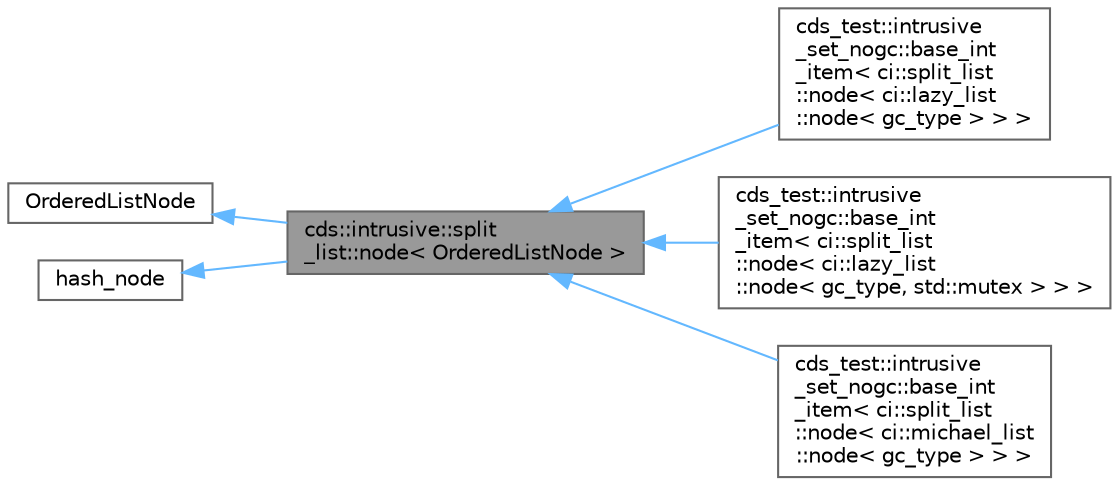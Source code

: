 digraph "cds::intrusive::split_list::node&lt; OrderedListNode &gt;"
{
 // LATEX_PDF_SIZE
  bgcolor="transparent";
  edge [fontname=Helvetica,fontsize=10,labelfontname=Helvetica,labelfontsize=10];
  node [fontname=Helvetica,fontsize=10,shape=box,height=0.2,width=0.4];
  rankdir="LR";
  Node1 [id="Node000001",label="cds::intrusive::split\l_list::node\< OrderedListNode \>",height=0.2,width=0.4,color="gray40", fillcolor="grey60", style="filled", fontcolor="black",tooltip="Split-ordered list node"];
  Node2 -> Node1 [id="edge1_Node000001_Node000002",dir="back",color="steelblue1",style="solid",tooltip=" "];
  Node2 [id="Node000002",label="OrderedListNode",height=0.2,width=0.4,color="gray40", fillcolor="white", style="filled",tooltip=" "];
  Node3 -> Node1 [id="edge2_Node000001_Node000003",dir="back",color="steelblue1",style="solid",tooltip=" "];
  Node3 [id="Node000003",label="hash_node",height=0.2,width=0.4,color="gray40", fillcolor="white", style="filled",tooltip=" "];
  Node1 -> Node4 [id="edge3_Node000001_Node000004",dir="back",color="steelblue1",style="solid",tooltip=" "];
  Node4 [id="Node000004",label="cds_test::intrusive\l_set_nogc::base_int\l_item\< ci::split_list\l::node\< ci::lazy_list\l::node\< gc_type \> \> \>",height=0.2,width=0.4,color="gray40", fillcolor="white", style="filled",URL="$structcds__test_1_1intrusive__set__nogc_1_1base__int__item.html",tooltip=" "];
  Node1 -> Node5 [id="edge4_Node000001_Node000005",dir="back",color="steelblue1",style="solid",tooltip=" "];
  Node5 [id="Node000005",label="cds_test::intrusive\l_set_nogc::base_int\l_item\< ci::split_list\l::node\< ci::lazy_list\l::node\< gc_type, std::mutex \> \> \>",height=0.2,width=0.4,color="gray40", fillcolor="white", style="filled",URL="$structcds__test_1_1intrusive__set__nogc_1_1base__int__item.html",tooltip=" "];
  Node1 -> Node6 [id="edge5_Node000001_Node000006",dir="back",color="steelblue1",style="solid",tooltip=" "];
  Node6 [id="Node000006",label="cds_test::intrusive\l_set_nogc::base_int\l_item\< ci::split_list\l::node\< ci::michael_list\l::node\< gc_type \> \> \>",height=0.2,width=0.4,color="gray40", fillcolor="white", style="filled",URL="$structcds__test_1_1intrusive__set__nogc_1_1base__int__item.html",tooltip=" "];
}
